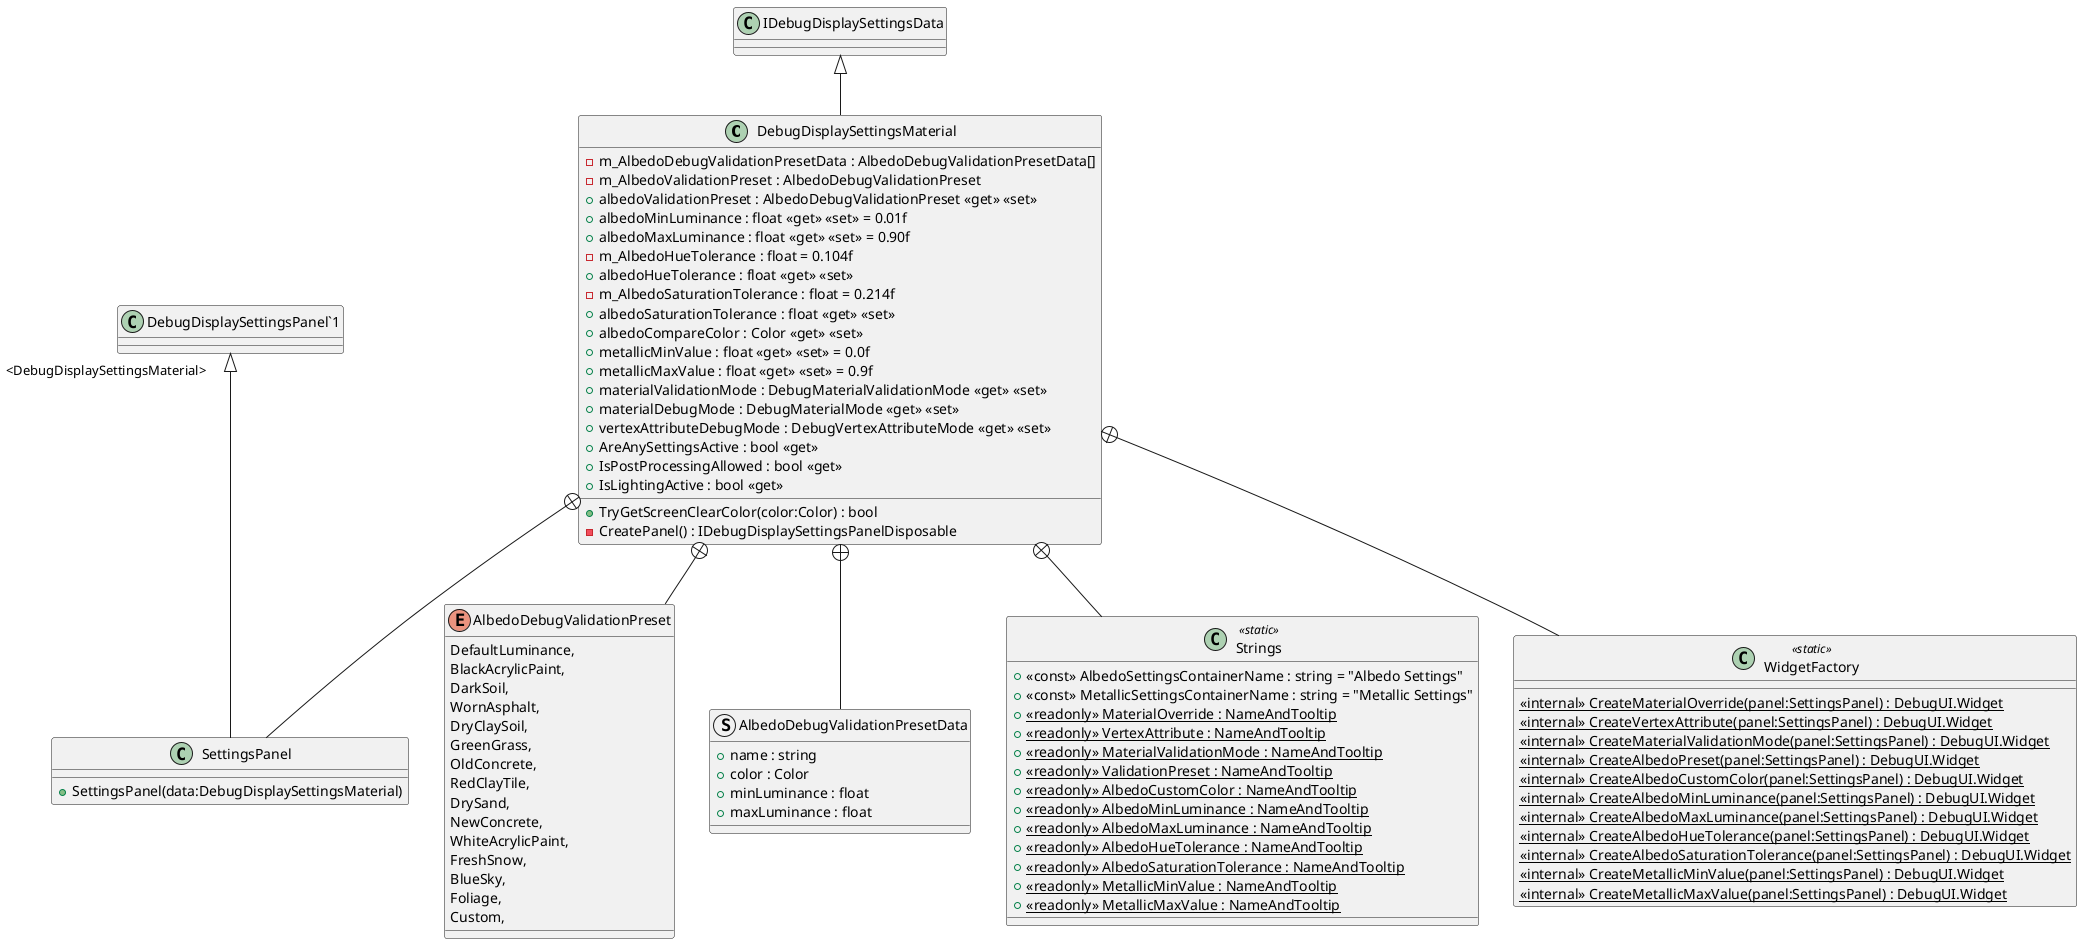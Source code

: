 @startuml
class DebugDisplaySettingsMaterial {
    - m_AlbedoDebugValidationPresetData : AlbedoDebugValidationPresetData[]
    - m_AlbedoValidationPreset : AlbedoDebugValidationPreset
    + albedoValidationPreset : AlbedoDebugValidationPreset <<get>> <<set>>
    + albedoMinLuminance : float <<get>> <<set>> = 0.01f
    + albedoMaxLuminance : float <<get>> <<set>> = 0.90f
    - m_AlbedoHueTolerance : float = 0.104f
    + albedoHueTolerance : float <<get>> <<set>>
    - m_AlbedoSaturationTolerance : float = 0.214f
    + albedoSaturationTolerance : float <<get>> <<set>>
    + albedoCompareColor : Color <<get>> <<set>>
    + metallicMinValue : float <<get>> <<set>> = 0.0f
    + metallicMaxValue : float <<get>> <<set>> = 0.9f
    + materialValidationMode : DebugMaterialValidationMode <<get>> <<set>>
    + materialDebugMode : DebugMaterialMode <<get>> <<set>>
    + vertexAttributeDebugMode : DebugVertexAttributeMode <<get>> <<set>>
    + AreAnySettingsActive : bool <<get>>
    + IsPostProcessingAllowed : bool <<get>>
    + IsLightingActive : bool <<get>>
    + TryGetScreenClearColor(color:Color) : bool
    - CreatePanel() : IDebugDisplaySettingsPanelDisposable
}
enum AlbedoDebugValidationPreset {
    DefaultLuminance,
    BlackAcrylicPaint,
    DarkSoil,
    WornAsphalt,
    DryClaySoil,
    GreenGrass,
    OldConcrete,
    RedClayTile,
    DrySand,
    NewConcrete,
    WhiteAcrylicPaint,
    FreshSnow,
    BlueSky,
    Foliage,
    Custom,
}
struct AlbedoDebugValidationPresetData {
    + name : string
    + color : Color
    + minLuminance : float
    + maxLuminance : float
}
class Strings <<static>> {
    + <<const>> AlbedoSettingsContainerName : string = "Albedo Settings"
    + <<const>> MetallicSettingsContainerName : string = "Metallic Settings"
    + {static} <<readonly>> MaterialOverride : NameAndTooltip
    + {static} <<readonly>> VertexAttribute : NameAndTooltip
    + {static} <<readonly>> MaterialValidationMode : NameAndTooltip
    + {static} <<readonly>> ValidationPreset : NameAndTooltip
    + {static} <<readonly>> AlbedoCustomColor : NameAndTooltip
    + {static} <<readonly>> AlbedoMinLuminance : NameAndTooltip
    + {static} <<readonly>> AlbedoMaxLuminance : NameAndTooltip
    + {static} <<readonly>> AlbedoHueTolerance : NameAndTooltip
    + {static} <<readonly>> AlbedoSaturationTolerance : NameAndTooltip
    + {static} <<readonly>> MetallicMinValue : NameAndTooltip
    + {static} <<readonly>> MetallicMaxValue : NameAndTooltip
}
class WidgetFactory <<static>> {
    <<internal>> {static} CreateMaterialOverride(panel:SettingsPanel) : DebugUI.Widget
    <<internal>> {static} CreateVertexAttribute(panel:SettingsPanel) : DebugUI.Widget
    <<internal>> {static} CreateMaterialValidationMode(panel:SettingsPanel) : DebugUI.Widget
    <<internal>> {static} CreateAlbedoPreset(panel:SettingsPanel) : DebugUI.Widget
    <<internal>> {static} CreateAlbedoCustomColor(panel:SettingsPanel) : DebugUI.Widget
    <<internal>> {static} CreateAlbedoMinLuminance(panel:SettingsPanel) : DebugUI.Widget
    <<internal>> {static} CreateAlbedoMaxLuminance(panel:SettingsPanel) : DebugUI.Widget
    <<internal>> {static} CreateAlbedoHueTolerance(panel:SettingsPanel) : DebugUI.Widget
    <<internal>> {static} CreateAlbedoSaturationTolerance(panel:SettingsPanel) : DebugUI.Widget
    <<internal>> {static} CreateMetallicMinValue(panel:SettingsPanel) : DebugUI.Widget
    <<internal>> {static} CreateMetallicMaxValue(panel:SettingsPanel) : DebugUI.Widget
}
class SettingsPanel {
    + SettingsPanel(data:DebugDisplaySettingsMaterial)
}
IDebugDisplaySettingsData <|-- DebugDisplaySettingsMaterial
DebugDisplaySettingsMaterial +-- AlbedoDebugValidationPreset
DebugDisplaySettingsMaterial +-- AlbedoDebugValidationPresetData
DebugDisplaySettingsMaterial +-- Strings
DebugDisplaySettingsMaterial +-- WidgetFactory
DebugDisplaySettingsMaterial +-- SettingsPanel
"DebugDisplaySettingsPanel`1" "<DebugDisplaySettingsMaterial>" <|-- SettingsPanel
@enduml
